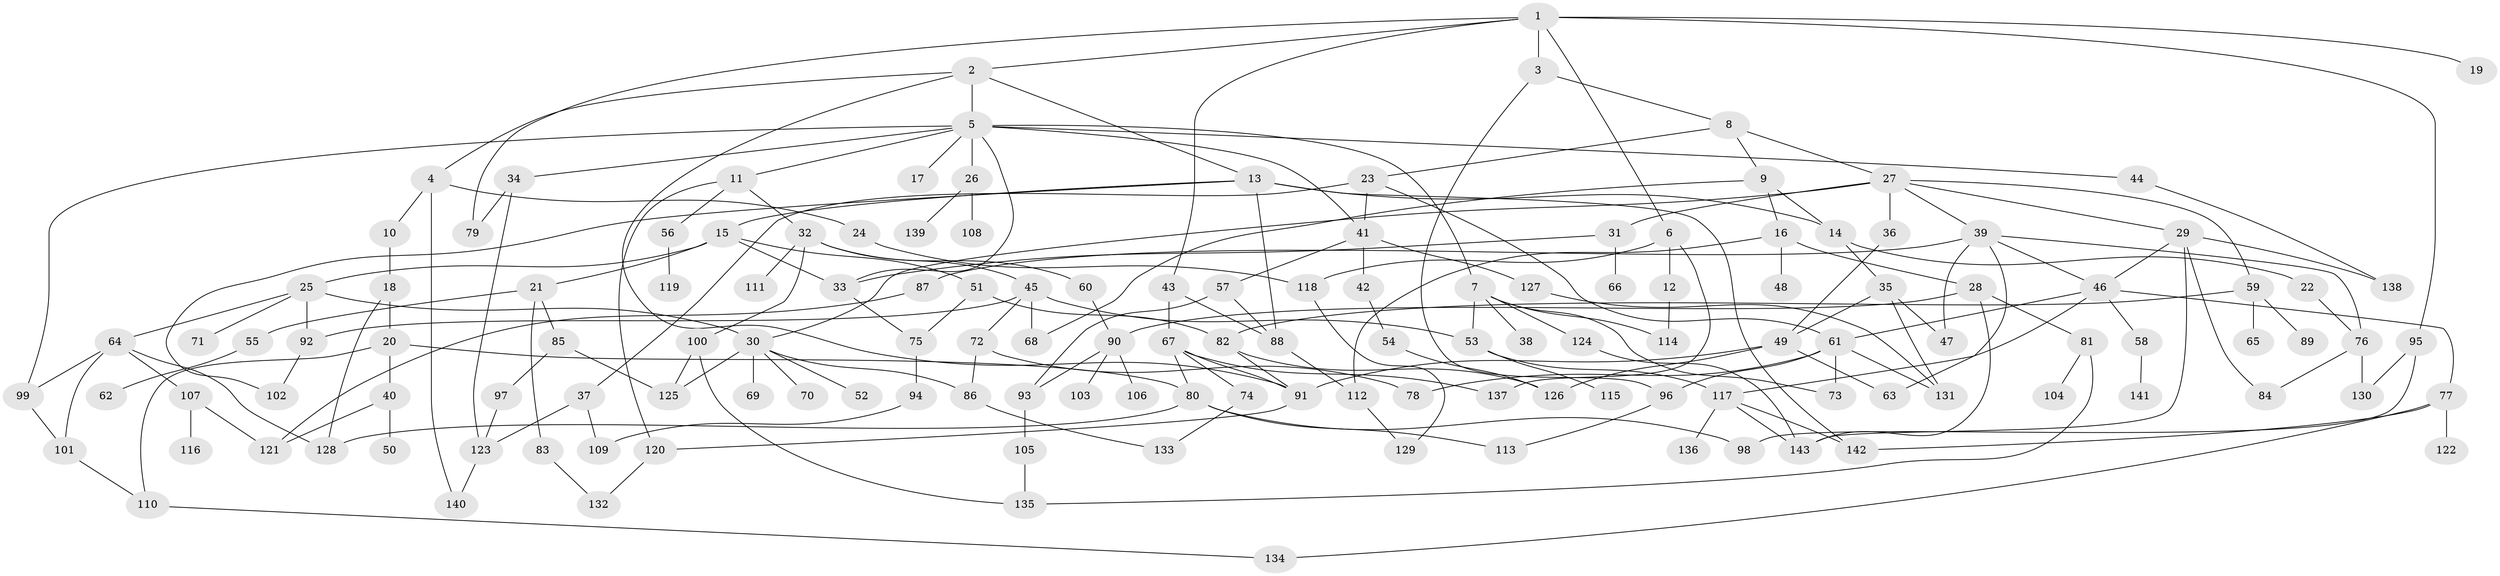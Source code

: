 // coarse degree distribution, {9: 0.010309278350515464, 13: 0.010309278350515464, 4: 0.12371134020618557, 6: 0.08247422680412371, 2: 0.26804123711340205, 7: 0.020618556701030927, 8: 0.05154639175257732, 3: 0.14432989690721648, 1: 0.20618556701030927, 5: 0.08247422680412371}
// Generated by graph-tools (version 1.1) at 2025/23/03/03/25 07:23:34]
// undirected, 143 vertices, 211 edges
graph export_dot {
graph [start="1"]
  node [color=gray90,style=filled];
  1;
  2;
  3;
  4;
  5;
  6;
  7;
  8;
  9;
  10;
  11;
  12;
  13;
  14;
  15;
  16;
  17;
  18;
  19;
  20;
  21;
  22;
  23;
  24;
  25;
  26;
  27;
  28;
  29;
  30;
  31;
  32;
  33;
  34;
  35;
  36;
  37;
  38;
  39;
  40;
  41;
  42;
  43;
  44;
  45;
  46;
  47;
  48;
  49;
  50;
  51;
  52;
  53;
  54;
  55;
  56;
  57;
  58;
  59;
  60;
  61;
  62;
  63;
  64;
  65;
  66;
  67;
  68;
  69;
  70;
  71;
  72;
  73;
  74;
  75;
  76;
  77;
  78;
  79;
  80;
  81;
  82;
  83;
  84;
  85;
  86;
  87;
  88;
  89;
  90;
  91;
  92;
  93;
  94;
  95;
  96;
  97;
  98;
  99;
  100;
  101;
  102;
  103;
  104;
  105;
  106;
  107;
  108;
  109;
  110;
  111;
  112;
  113;
  114;
  115;
  116;
  117;
  118;
  119;
  120;
  121;
  122;
  123;
  124;
  125;
  126;
  127;
  128;
  129;
  130;
  131;
  132;
  133;
  134;
  135;
  136;
  137;
  138;
  139;
  140;
  141;
  142;
  143;
  1 -- 2;
  1 -- 3;
  1 -- 6;
  1 -- 19;
  1 -- 43;
  1 -- 95;
  1 -- 79;
  2 -- 4;
  2 -- 5;
  2 -- 13;
  2 -- 91;
  3 -- 8;
  3 -- 96;
  4 -- 10;
  4 -- 24;
  4 -- 140;
  5 -- 7;
  5 -- 11;
  5 -- 17;
  5 -- 26;
  5 -- 34;
  5 -- 41;
  5 -- 44;
  5 -- 99;
  5 -- 33;
  6 -- 12;
  6 -- 137;
  6 -- 118;
  7 -- 38;
  7 -- 53;
  7 -- 73;
  7 -- 114;
  7 -- 124;
  8 -- 9;
  8 -- 23;
  8 -- 27;
  9 -- 14;
  9 -- 16;
  9 -- 68;
  10 -- 18;
  11 -- 32;
  11 -- 56;
  11 -- 120;
  12 -- 114;
  13 -- 15;
  13 -- 142;
  13 -- 14;
  13 -- 88;
  13 -- 102;
  14 -- 22;
  14 -- 35;
  15 -- 21;
  15 -- 25;
  15 -- 33;
  15 -- 51;
  16 -- 28;
  16 -- 48;
  16 -- 112;
  18 -- 20;
  18 -- 128;
  20 -- 40;
  20 -- 80;
  20 -- 110;
  21 -- 55;
  21 -- 83;
  21 -- 85;
  22 -- 76;
  23 -- 37;
  23 -- 61;
  23 -- 41;
  24 -- 118;
  25 -- 64;
  25 -- 71;
  25 -- 30;
  25 -- 92;
  26 -- 108;
  26 -- 139;
  27 -- 29;
  27 -- 30;
  27 -- 31;
  27 -- 36;
  27 -- 39;
  27 -- 59;
  28 -- 81;
  28 -- 90;
  28 -- 143;
  29 -- 46;
  29 -- 138;
  29 -- 143;
  29 -- 84;
  30 -- 52;
  30 -- 69;
  30 -- 70;
  30 -- 125;
  30 -- 86;
  31 -- 66;
  31 -- 33;
  32 -- 45;
  32 -- 60;
  32 -- 100;
  32 -- 111;
  33 -- 75;
  34 -- 79;
  34 -- 123;
  35 -- 131;
  35 -- 47;
  35 -- 49;
  36 -- 49;
  37 -- 109;
  37 -- 123;
  39 -- 47;
  39 -- 87;
  39 -- 76;
  39 -- 46;
  39 -- 63;
  40 -- 50;
  40 -- 121;
  41 -- 42;
  41 -- 57;
  41 -- 127;
  42 -- 54;
  43 -- 67;
  43 -- 88;
  44 -- 138;
  45 -- 68;
  45 -- 72;
  45 -- 92;
  45 -- 53;
  46 -- 58;
  46 -- 77;
  46 -- 117;
  46 -- 61;
  49 -- 63;
  49 -- 126;
  49 -- 91;
  51 -- 75;
  51 -- 82;
  53 -- 115;
  53 -- 117;
  54 -- 126;
  55 -- 62;
  56 -- 119;
  57 -- 93;
  57 -- 88;
  58 -- 141;
  59 -- 65;
  59 -- 89;
  59 -- 82;
  60 -- 90;
  61 -- 78;
  61 -- 73;
  61 -- 131;
  61 -- 96;
  64 -- 99;
  64 -- 107;
  64 -- 128;
  64 -- 101;
  67 -- 74;
  67 -- 80;
  67 -- 137;
  67 -- 91;
  72 -- 86;
  72 -- 78;
  74 -- 133;
  75 -- 94;
  76 -- 84;
  76 -- 130;
  77 -- 122;
  77 -- 134;
  77 -- 142;
  80 -- 98;
  80 -- 113;
  80 -- 128;
  81 -- 104;
  81 -- 135;
  82 -- 91;
  82 -- 126;
  83 -- 132;
  85 -- 97;
  85 -- 125;
  86 -- 133;
  87 -- 121;
  88 -- 112;
  90 -- 93;
  90 -- 103;
  90 -- 106;
  91 -- 120;
  92 -- 102;
  93 -- 105;
  94 -- 109;
  95 -- 98;
  95 -- 130;
  96 -- 113;
  97 -- 123;
  99 -- 101;
  100 -- 135;
  100 -- 125;
  101 -- 110;
  105 -- 135;
  107 -- 116;
  107 -- 121;
  110 -- 134;
  112 -- 129;
  117 -- 136;
  117 -- 142;
  117 -- 143;
  118 -- 129;
  120 -- 132;
  123 -- 140;
  124 -- 143;
  127 -- 131;
}
